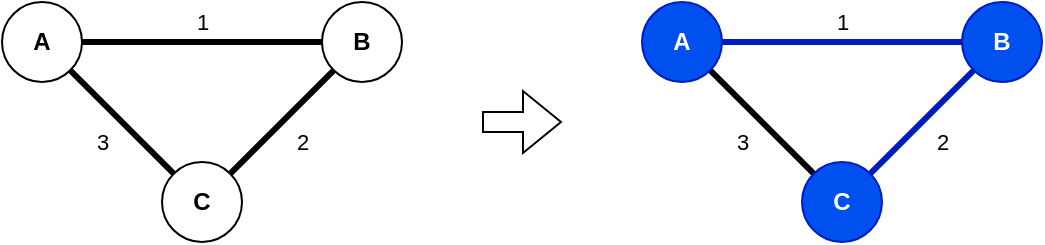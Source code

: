 <mxfile version="21.1.2" type="device" pages="2">
  <diagram name="Positives" id="KOUPpANFC5C_FCeGJAXz">
    <mxGraphModel dx="1434" dy="782" grid="1" gridSize="10" guides="1" tooltips="1" connect="1" arrows="1" fold="1" page="1" pageScale="1" pageWidth="600" pageHeight="200" math="0" shadow="0">
      <root>
        <mxCell id="0" />
        <mxCell id="1" parent="0" />
        <mxCell id="rnEz9USAsW4vGe4ifcPa-4" value="3" style="rounded=0;orthogonalLoop=1;jettySize=auto;html=1;exitX=1;exitY=1;exitDx=0;exitDy=0;entryX=0;entryY=0;entryDx=0;entryDy=0;endArrow=none;endFill=0;strokeWidth=3;" parent="1" source="rnEz9USAsW4vGe4ifcPa-1" target="rnEz9USAsW4vGe4ifcPa-3" edge="1">
          <mxGeometry y="-14" relative="1" as="geometry">
            <mxPoint as="offset" />
          </mxGeometry>
        </mxCell>
        <mxCell id="rnEz9USAsW4vGe4ifcPa-6" value="1" style="rounded=0;orthogonalLoop=1;jettySize=auto;html=1;exitX=1;exitY=0.5;exitDx=0;exitDy=0;entryX=0;entryY=0.5;entryDx=0;entryDy=0;endArrow=none;endFill=0;strokeWidth=3;" parent="1" source="rnEz9USAsW4vGe4ifcPa-1" target="rnEz9USAsW4vGe4ifcPa-2" edge="1">
          <mxGeometry y="10" relative="1" as="geometry">
            <mxPoint as="offset" />
          </mxGeometry>
        </mxCell>
        <mxCell id="rnEz9USAsW4vGe4ifcPa-1" value="A" style="ellipse;whiteSpace=wrap;html=1;aspect=fixed;fontStyle=1" parent="1" vertex="1">
          <mxGeometry x="40" y="40" width="40" height="40" as="geometry" />
        </mxCell>
        <mxCell id="rnEz9USAsW4vGe4ifcPa-2" value="B" style="ellipse;whiteSpace=wrap;html=1;aspect=fixed;fontStyle=1" parent="1" vertex="1">
          <mxGeometry x="200" y="40" width="40" height="40" as="geometry" />
        </mxCell>
        <mxCell id="rnEz9USAsW4vGe4ifcPa-5" value="2" style="rounded=0;orthogonalLoop=1;jettySize=auto;html=1;exitX=1;exitY=0;exitDx=0;exitDy=0;entryX=0;entryY=1;entryDx=0;entryDy=0;endArrow=none;endFill=0;strokeWidth=3;" parent="1" source="rnEz9USAsW4vGe4ifcPa-3" target="rnEz9USAsW4vGe4ifcPa-2" edge="1">
          <mxGeometry y="-14" relative="1" as="geometry">
            <mxPoint as="offset" />
          </mxGeometry>
        </mxCell>
        <mxCell id="rnEz9USAsW4vGe4ifcPa-3" value="C" style="ellipse;whiteSpace=wrap;html=1;aspect=fixed;fontStyle=1" parent="1" vertex="1">
          <mxGeometry x="120" y="120" width="40" height="40" as="geometry" />
        </mxCell>
        <mxCell id="Rd3aEb97Z-BhQuetzEZs-1" value="3" style="rounded=0;orthogonalLoop=1;jettySize=auto;html=1;exitX=1;exitY=1;exitDx=0;exitDy=0;entryX=0;entryY=0;entryDx=0;entryDy=0;endArrow=none;endFill=0;strokeWidth=3;" parent="1" source="Rd3aEb97Z-BhQuetzEZs-3" target="Rd3aEb97Z-BhQuetzEZs-6" edge="1">
          <mxGeometry y="-14" relative="1" as="geometry">
            <mxPoint as="offset" />
          </mxGeometry>
        </mxCell>
        <mxCell id="Rd3aEb97Z-BhQuetzEZs-2" value="1" style="rounded=0;orthogonalLoop=1;jettySize=auto;html=1;exitX=1;exitY=0.5;exitDx=0;exitDy=0;entryX=0;entryY=0.5;entryDx=0;entryDy=0;endArrow=none;endFill=0;fillColor=#0050ef;strokeColor=#001DBC;strokeWidth=3;" parent="1" source="Rd3aEb97Z-BhQuetzEZs-3" target="Rd3aEb97Z-BhQuetzEZs-4" edge="1">
          <mxGeometry y="10" relative="1" as="geometry">
            <mxPoint as="offset" />
          </mxGeometry>
        </mxCell>
        <mxCell id="Rd3aEb97Z-BhQuetzEZs-3" value="A" style="ellipse;whiteSpace=wrap;html=1;aspect=fixed;fontStyle=1;fillColor=#0050ef;fontColor=#ffffff;strokeColor=#001DBC;" parent="1" vertex="1">
          <mxGeometry x="360" y="40" width="40" height="40" as="geometry" />
        </mxCell>
        <mxCell id="Rd3aEb97Z-BhQuetzEZs-4" value="B" style="ellipse;whiteSpace=wrap;html=1;aspect=fixed;fontStyle=1;fillColor=#0050ef;fontColor=#ffffff;strokeColor=#001DBC;" parent="1" vertex="1">
          <mxGeometry x="520" y="40" width="40" height="40" as="geometry" />
        </mxCell>
        <mxCell id="Rd3aEb97Z-BhQuetzEZs-5" value="2" style="rounded=0;orthogonalLoop=1;jettySize=auto;html=1;exitX=1;exitY=0;exitDx=0;exitDy=0;entryX=0;entryY=1;entryDx=0;entryDy=0;endArrow=none;endFill=0;fillColor=#0050ef;strokeColor=#001DBC;strokeWidth=3;" parent="1" source="Rd3aEb97Z-BhQuetzEZs-6" target="Rd3aEb97Z-BhQuetzEZs-4" edge="1">
          <mxGeometry y="-14" relative="1" as="geometry">
            <mxPoint as="offset" />
          </mxGeometry>
        </mxCell>
        <mxCell id="Rd3aEb97Z-BhQuetzEZs-6" value="C" style="ellipse;whiteSpace=wrap;html=1;aspect=fixed;fontStyle=1;fillColor=#0050ef;fontColor=#ffffff;strokeColor=#001DBC;" parent="1" vertex="1">
          <mxGeometry x="440" y="120" width="40" height="40" as="geometry" />
        </mxCell>
        <mxCell id="4r2jcwWKvfFjSYp7JNiK-5" value="" style="shape=flexArrow;endArrow=classic;html=1;rounded=0;" parent="1" edge="1">
          <mxGeometry width="50" height="50" relative="1" as="geometry">
            <mxPoint x="280" y="100" as="sourcePoint" />
            <mxPoint x="320" y="100" as="targetPoint" />
          </mxGeometry>
        </mxCell>
      </root>
    </mxGraphModel>
  </diagram>
  <diagram name="Negatives" id="_Riec_6xvnc_zJ5K4zrZ">
    <mxGraphModel dx="1434" dy="782" grid="1" gridSize="10" guides="1" tooltips="1" connect="1" arrows="1" fold="1" page="1" pageScale="1" pageWidth="600" pageHeight="200" math="0" shadow="0">
      <root>
        <mxCell id="clz4MjRNPv5UENPcPlQO-0" />
        <mxCell id="clz4MjRNPv5UENPcPlQO-1" parent="clz4MjRNPv5UENPcPlQO-0" />
        <mxCell id="clz4MjRNPv5UENPcPlQO-2" value="-1" style="rounded=0;orthogonalLoop=1;jettySize=auto;html=1;exitX=1;exitY=1;exitDx=0;exitDy=0;entryX=0;entryY=0;entryDx=0;entryDy=0;endArrow=none;endFill=0;strokeWidth=3;" edge="1" parent="clz4MjRNPv5UENPcPlQO-1" source="clz4MjRNPv5UENPcPlQO-4" target="clz4MjRNPv5UENPcPlQO-7">
          <mxGeometry y="-14" relative="1" as="geometry">
            <mxPoint as="offset" />
          </mxGeometry>
        </mxCell>
        <mxCell id="clz4MjRNPv5UENPcPlQO-3" value="-1" style="rounded=0;orthogonalLoop=1;jettySize=auto;html=1;exitX=1;exitY=0.5;exitDx=0;exitDy=0;entryX=0;entryY=0.5;entryDx=0;entryDy=0;endArrow=none;endFill=0;strokeWidth=3;" edge="1" parent="clz4MjRNPv5UENPcPlQO-1" source="clz4MjRNPv5UENPcPlQO-4" target="clz4MjRNPv5UENPcPlQO-5">
          <mxGeometry y="10" relative="1" as="geometry">
            <mxPoint as="offset" />
          </mxGeometry>
        </mxCell>
        <mxCell id="clz4MjRNPv5UENPcPlQO-4" value="A" style="ellipse;whiteSpace=wrap;html=1;aspect=fixed;fontStyle=1" vertex="1" parent="clz4MjRNPv5UENPcPlQO-1">
          <mxGeometry x="40" y="40" width="40" height="40" as="geometry" />
        </mxCell>
        <mxCell id="clz4MjRNPv5UENPcPlQO-5" value="B" style="ellipse;whiteSpace=wrap;html=1;aspect=fixed;fontStyle=1" vertex="1" parent="clz4MjRNPv5UENPcPlQO-1">
          <mxGeometry x="200" y="40" width="40" height="40" as="geometry" />
        </mxCell>
        <mxCell id="clz4MjRNPv5UENPcPlQO-6" value="-1" style="rounded=0;orthogonalLoop=1;jettySize=auto;html=1;exitX=1;exitY=0;exitDx=0;exitDy=0;entryX=0;entryY=1;entryDx=0;entryDy=0;endArrow=none;endFill=0;strokeWidth=3;" edge="1" parent="clz4MjRNPv5UENPcPlQO-1" source="clz4MjRNPv5UENPcPlQO-7" target="clz4MjRNPv5UENPcPlQO-5">
          <mxGeometry y="-14" relative="1" as="geometry">
            <mxPoint as="offset" />
          </mxGeometry>
        </mxCell>
        <mxCell id="clz4MjRNPv5UENPcPlQO-7" value="C" style="ellipse;whiteSpace=wrap;html=1;aspect=fixed;fontStyle=1" vertex="1" parent="clz4MjRNPv5UENPcPlQO-1">
          <mxGeometry x="120" y="120" width="40" height="40" as="geometry" />
        </mxCell>
        <mxCell id="clz4MjRNPv5UENPcPlQO-8" value="-1" style="rounded=0;orthogonalLoop=1;jettySize=auto;html=1;exitX=1;exitY=1;exitDx=0;exitDy=0;entryX=0;entryY=0;entryDx=0;entryDy=0;endArrow=none;endFill=0;strokeWidth=3;" edge="1" parent="clz4MjRNPv5UENPcPlQO-1" source="clz4MjRNPv5UENPcPlQO-10" target="clz4MjRNPv5UENPcPlQO-13">
          <mxGeometry y="-14" relative="1" as="geometry">
            <mxPoint as="offset" />
          </mxGeometry>
        </mxCell>
        <mxCell id="clz4MjRNPv5UENPcPlQO-9" value="-1" style="rounded=0;orthogonalLoop=1;jettySize=auto;html=1;exitX=1;exitY=0.5;exitDx=0;exitDy=0;entryX=0;entryY=0.5;entryDx=0;entryDy=0;endArrow=none;endFill=0;fillColor=#a20025;strokeColor=#6F0000;strokeWidth=3;" edge="1" parent="clz4MjRNPv5UENPcPlQO-1" source="clz4MjRNPv5UENPcPlQO-10" target="clz4MjRNPv5UENPcPlQO-11">
          <mxGeometry y="10" relative="1" as="geometry">
            <mxPoint as="offset" />
          </mxGeometry>
        </mxCell>
        <mxCell id="clz4MjRNPv5UENPcPlQO-10" value="A" style="ellipse;whiteSpace=wrap;html=1;aspect=fixed;fontStyle=1;fillColor=#a20025;fontColor=#ffffff;strokeColor=#6F0000;" vertex="1" parent="clz4MjRNPv5UENPcPlQO-1">
          <mxGeometry x="360" y="40" width="40" height="40" as="geometry" />
        </mxCell>
        <mxCell id="clz4MjRNPv5UENPcPlQO-11" value="B" style="ellipse;whiteSpace=wrap;html=1;aspect=fixed;fontStyle=1;fillColor=#a20025;fontColor=#ffffff;strokeColor=#6F0000;" vertex="1" parent="clz4MjRNPv5UENPcPlQO-1">
          <mxGeometry x="520" y="40" width="40" height="40" as="geometry" />
        </mxCell>
        <mxCell id="clz4MjRNPv5UENPcPlQO-12" value="-1" style="rounded=0;orthogonalLoop=1;jettySize=auto;html=1;exitX=1;exitY=0;exitDx=0;exitDy=0;entryX=0;entryY=1;entryDx=0;entryDy=0;endArrow=none;endFill=0;fillColor=#a20025;strokeColor=#6F0000;strokeWidth=3;" edge="1" parent="clz4MjRNPv5UENPcPlQO-1" source="clz4MjRNPv5UENPcPlQO-13" target="clz4MjRNPv5UENPcPlQO-11">
          <mxGeometry y="-14" relative="1" as="geometry">
            <mxPoint as="offset" />
          </mxGeometry>
        </mxCell>
        <mxCell id="clz4MjRNPv5UENPcPlQO-13" value="C" style="ellipse;whiteSpace=wrap;html=1;aspect=fixed;fontStyle=1;fillColor=#a20025;fontColor=#ffffff;strokeColor=#6F0000;" vertex="1" parent="clz4MjRNPv5UENPcPlQO-1">
          <mxGeometry x="440" y="120" width="40" height="40" as="geometry" />
        </mxCell>
        <mxCell id="clz4MjRNPv5UENPcPlQO-14" value="" style="shape=flexArrow;endArrow=classic;html=1;rounded=0;" edge="1" parent="clz4MjRNPv5UENPcPlQO-1">
          <mxGeometry width="50" height="50" relative="1" as="geometry">
            <mxPoint x="280" y="100" as="sourcePoint" />
            <mxPoint x="320" y="100" as="targetPoint" />
          </mxGeometry>
        </mxCell>
      </root>
    </mxGraphModel>
  </diagram>
</mxfile>
